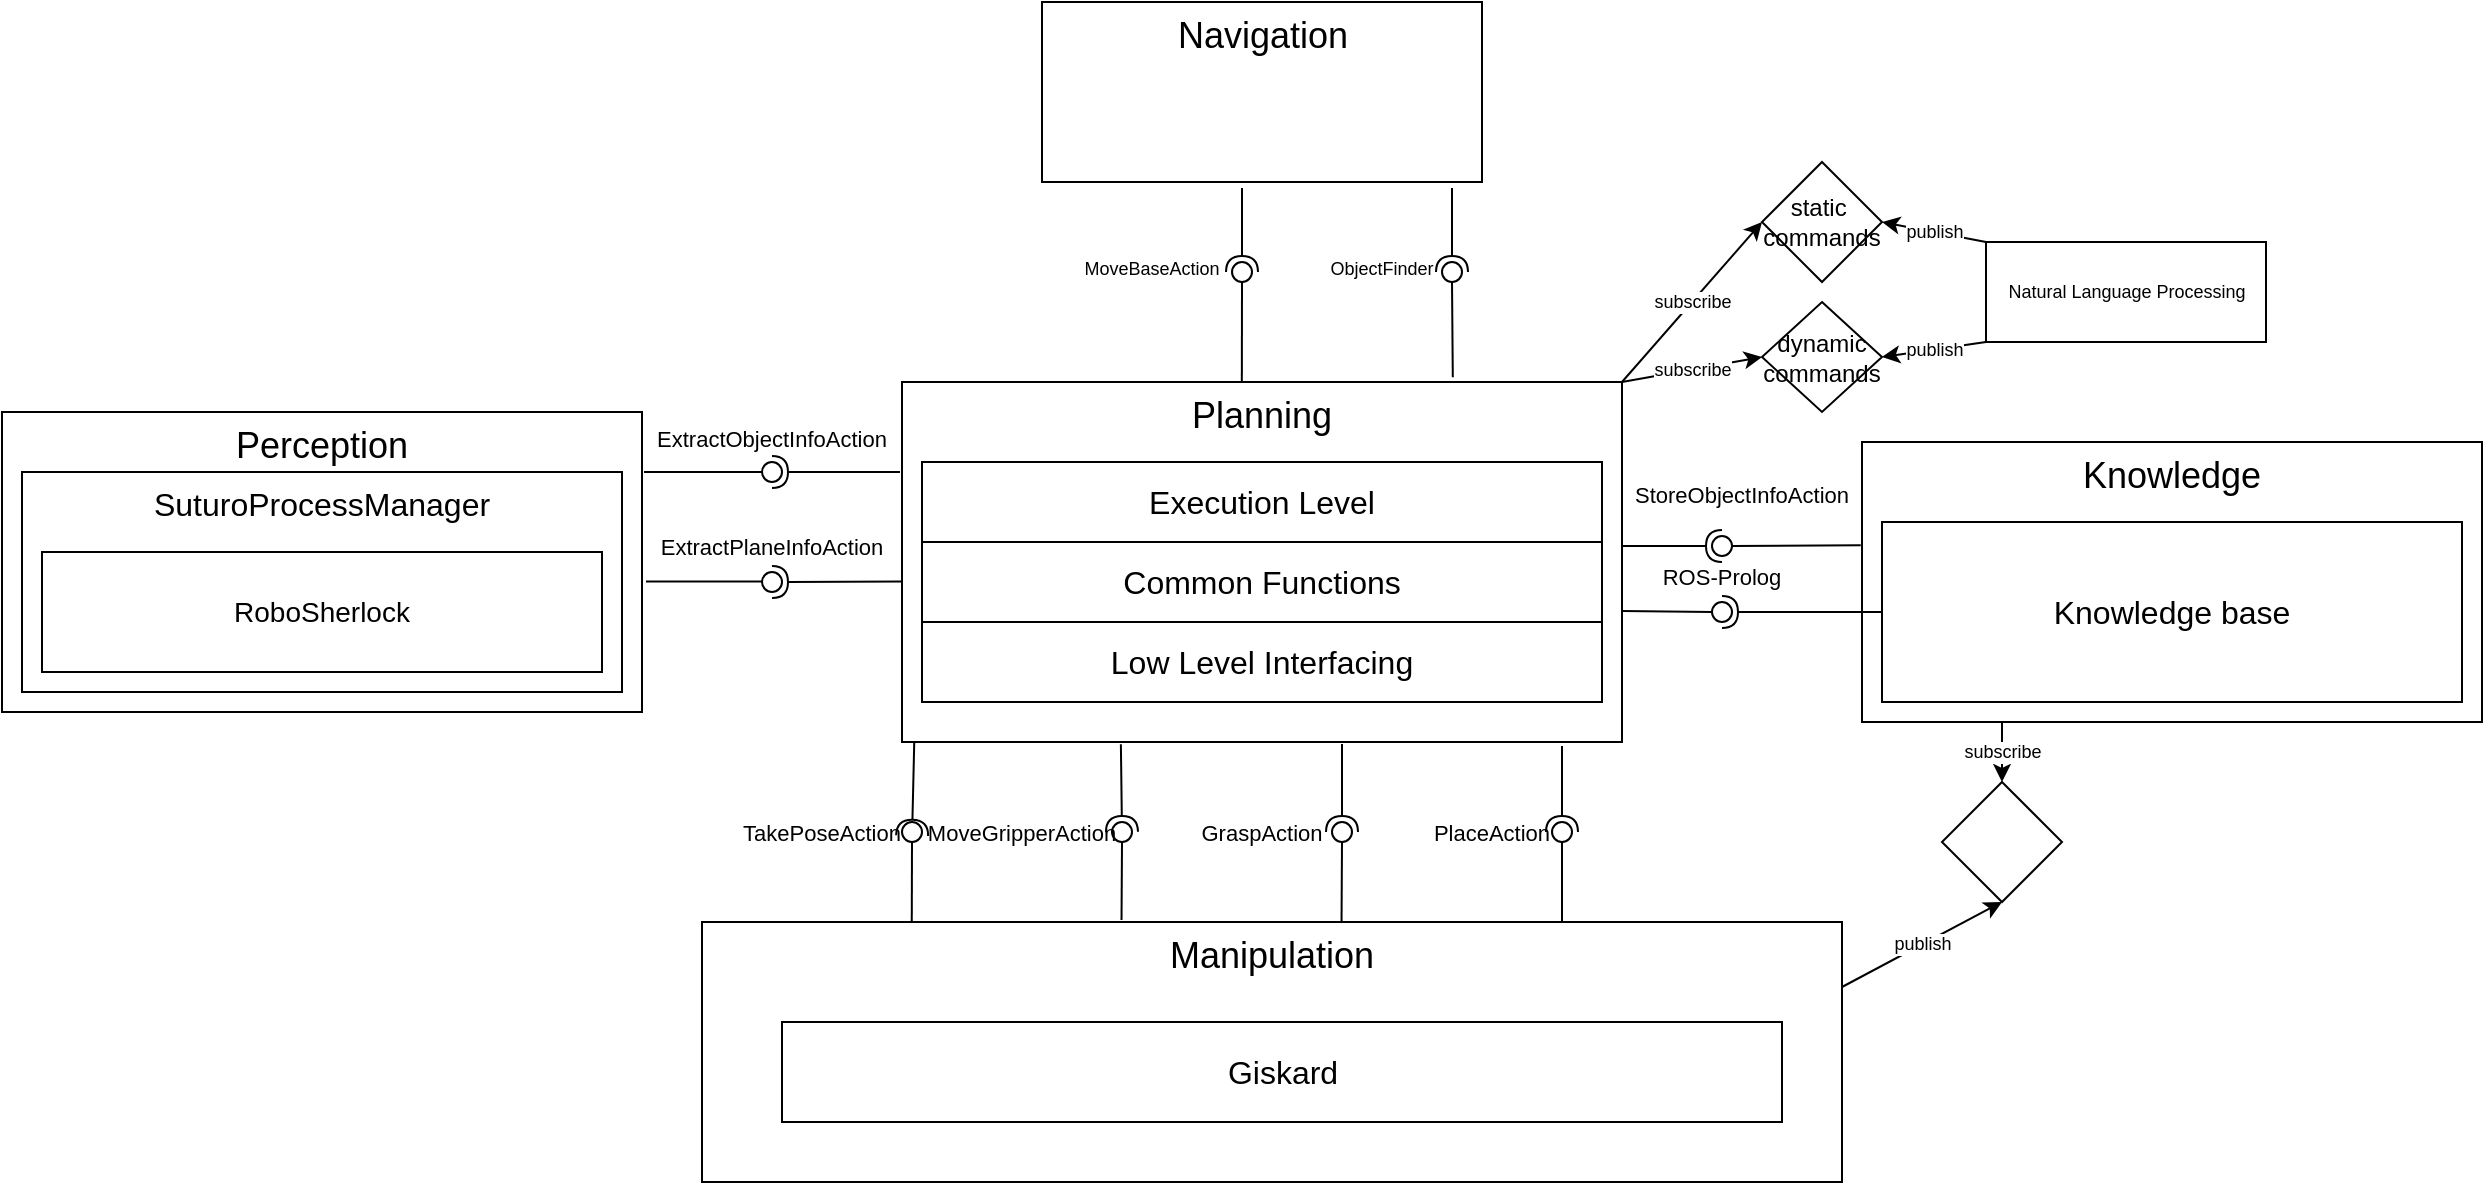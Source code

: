 <mxfile version="13.0.9" type="device"><diagram id="vvG5LwiV5_pR3xNyB0Au" name="Page-1"><mxGraphModel dx="1403" dy="734" grid="1" gridSize="10" guides="1" tooltips="1" connect="1" arrows="1" fold="1" page="1" pageScale="1" pageWidth="827" pageHeight="1169" math="0" shadow="0"><root><mxCell id="0"/><mxCell id="1" parent="0"/><mxCell id="lZyYkLpr1URD2qIBmH75-16" value="" style="group" vertex="1" connectable="0" parent="1"><mxGeometry x="650" y="290" width="360" height="180" as="geometry"/></mxCell><mxCell id="lZyYkLpr1URD2qIBmH75-8" value="&lt;font style=&quot;font-size: 18px&quot;&gt;Planning&lt;/font&gt;" style="rounded=0;whiteSpace=wrap;html=1;verticalAlign=top;" vertex="1" parent="lZyYkLpr1URD2qIBmH75-16"><mxGeometry width="360" height="180" as="geometry"/></mxCell><mxCell id="lZyYkLpr1URD2qIBmH75-12" value="&lt;font style=&quot;font-size: 16px&quot;&gt;Execution Level&lt;/font&gt;" style="rounded=0;whiteSpace=wrap;html=1;" vertex="1" parent="lZyYkLpr1URD2qIBmH75-16"><mxGeometry x="10" y="40" width="340" height="40" as="geometry"/></mxCell><mxCell id="lZyYkLpr1URD2qIBmH75-14" value="&lt;font style=&quot;font-size: 16px&quot;&gt;Low Level Interfacing&lt;/font&gt;" style="rounded=0;whiteSpace=wrap;html=1;" vertex="1" parent="lZyYkLpr1URD2qIBmH75-16"><mxGeometry x="10" y="120" width="340" height="40" as="geometry"/></mxCell><mxCell id="lZyYkLpr1URD2qIBmH75-15" value="&lt;font style=&quot;font-size: 16px&quot;&gt;Common Functions&lt;/font&gt;" style="rounded=0;whiteSpace=wrap;html=1;" vertex="1" parent="lZyYkLpr1URD2qIBmH75-16"><mxGeometry x="10" y="80" width="340" height="40" as="geometry"/></mxCell><mxCell id="lZyYkLpr1URD2qIBmH75-20" value="" style="group" vertex="1" connectable="0" parent="1"><mxGeometry x="200" y="305" width="320" height="150" as="geometry"/></mxCell><mxCell id="lZyYkLpr1URD2qIBmH75-17" value="&lt;font style=&quot;font-size: 18px&quot;&gt;Perception&lt;/font&gt;" style="rounded=0;whiteSpace=wrap;html=1;verticalAlign=top;" vertex="1" parent="lZyYkLpr1URD2qIBmH75-20"><mxGeometry width="320" height="150" as="geometry"/></mxCell><mxCell id="lZyYkLpr1URD2qIBmH75-18" value="&lt;font style=&quot;font-size: 16px&quot;&gt;SuturoProcessManager&lt;/font&gt;" style="rounded=0;whiteSpace=wrap;html=1;verticalAlign=top;" vertex="1" parent="lZyYkLpr1URD2qIBmH75-20"><mxGeometry x="10" y="30" width="300" height="110" as="geometry"/></mxCell><mxCell id="lZyYkLpr1URD2qIBmH75-19" value="&lt;font style=&quot;font-size: 14px&quot;&gt;RoboSherlock&lt;/font&gt;" style="rounded=0;whiteSpace=wrap;html=1;" vertex="1" parent="lZyYkLpr1URD2qIBmH75-20"><mxGeometry x="20" y="70" width="280" height="60" as="geometry"/></mxCell><mxCell id="lZyYkLpr1URD2qIBmH75-23" value="" style="group" vertex="1" connectable="0" parent="1"><mxGeometry x="1130" y="320" width="310" height="150" as="geometry"/></mxCell><mxCell id="lZyYkLpr1URD2qIBmH75-21" value="&lt;font style=&quot;font-size: 18px&quot;&gt;Knowledge&lt;/font&gt;" style="rounded=0;whiteSpace=wrap;html=1;verticalAlign=top;" vertex="1" parent="lZyYkLpr1URD2qIBmH75-23"><mxGeometry width="310" height="140" as="geometry"/></mxCell><mxCell id="lZyYkLpr1URD2qIBmH75-22" value="&lt;font style=&quot;font-size: 16px&quot;&gt;Knowledge base&lt;/font&gt;" style="rounded=0;whiteSpace=wrap;html=1;" vertex="1" parent="lZyYkLpr1URD2qIBmH75-23"><mxGeometry x="10" y="40" width="290" height="90" as="geometry"/></mxCell><mxCell id="lZyYkLpr1URD2qIBmH75-30" value="" style="rounded=0;orthogonalLoop=1;jettySize=auto;html=1;endArrow=none;endFill=0;" edge="1" target="lZyYkLpr1URD2qIBmH75-32" parent="1"><mxGeometry relative="1" as="geometry"><mxPoint x="521" y="335" as="sourcePoint"/></mxGeometry></mxCell><mxCell id="lZyYkLpr1URD2qIBmH75-31" value="" style="rounded=0;orthogonalLoop=1;jettySize=auto;html=1;endArrow=halfCircle;endFill=0;entryX=0.5;entryY=0.5;entryDx=0;entryDy=0;endSize=6;strokeWidth=1;" edge="1" target="lZyYkLpr1URD2qIBmH75-32" parent="1"><mxGeometry relative="1" as="geometry"><mxPoint x="649" y="335" as="sourcePoint"/></mxGeometry></mxCell><mxCell id="lZyYkLpr1URD2qIBmH75-32" value="" style="ellipse;whiteSpace=wrap;html=1;fontFamily=Helvetica;fontSize=12;fontColor=#000000;align=center;strokeColor=#000000;fillColor=#ffffff;points=[];aspect=fixed;resizable=0;" vertex="1" parent="1"><mxGeometry x="580" y="330" width="10" height="10" as="geometry"/></mxCell><mxCell id="lZyYkLpr1URD2qIBmH75-35" value="" style="rounded=0;orthogonalLoop=1;jettySize=auto;html=1;endArrow=none;endFill=0;" edge="1" parent="1"><mxGeometry relative="1" as="geometry"><mxPoint x="522" y="389.8" as="sourcePoint"/><mxPoint x="581" y="389.8" as="targetPoint"/></mxGeometry></mxCell><mxCell id="lZyYkLpr1URD2qIBmH75-37" value="" style="ellipse;whiteSpace=wrap;html=1;fontFamily=Helvetica;fontSize=12;fontColor=#000000;align=center;strokeColor=#000000;fillColor=#ffffff;points=[];aspect=fixed;resizable=0;" vertex="1" parent="1"><mxGeometry x="580" y="385" width="10" height="10" as="geometry"/></mxCell><mxCell id="lZyYkLpr1URD2qIBmH75-38" value="" style="rounded=0;orthogonalLoop=1;jettySize=auto;html=1;endArrow=halfCircle;endFill=0;entryX=0.5;entryY=0.5;entryDx=0;entryDy=0;endSize=6;strokeWidth=1;" edge="1" parent="1" target="lZyYkLpr1URD2qIBmH75-37"><mxGeometry relative="1" as="geometry"><mxPoint x="650" y="389.8" as="sourcePoint"/><mxPoint x="586" y="389.8" as="targetPoint"/></mxGeometry></mxCell><mxCell id="lZyYkLpr1URD2qIBmH75-39" value="ExtractObjectInfoAction" style="text;align=center;fontStyle=0;verticalAlign=middle;spacingLeft=3;spacingRight=3;strokeColor=none;rotatable=0;points=[[0,0.5],[1,0.5]];portConstraint=eastwest;fontSize=11;" vertex="1" parent="1"><mxGeometry x="545" y="305" width="80" height="26" as="geometry"/></mxCell><mxCell id="lZyYkLpr1URD2qIBmH75-40" value="ExtractPlaneInfoAction" style="text;align=center;fontStyle=0;verticalAlign=middle;spacingLeft=3;spacingRight=3;strokeColor=none;rotatable=0;points=[[0,0.5],[1,0.5]];portConstraint=eastwest;fontSize=11;" vertex="1" parent="1"><mxGeometry x="545" y="359" width="80" height="26" as="geometry"/></mxCell><mxCell id="lZyYkLpr1URD2qIBmH75-42" value="" style="rounded=0;orthogonalLoop=1;jettySize=auto;html=1;endArrow=none;endFill=0;fontSize=10;exitX=-0.002;exitY=0.369;exitDx=0;exitDy=0;exitPerimeter=0;" edge="1" target="lZyYkLpr1URD2qIBmH75-44" parent="1" source="lZyYkLpr1URD2qIBmH75-21"><mxGeometry relative="1" as="geometry"><mxPoint x="1040" y="372" as="sourcePoint"/></mxGeometry></mxCell><mxCell id="lZyYkLpr1URD2qIBmH75-43" value="" style="rounded=0;orthogonalLoop=1;jettySize=auto;html=1;endArrow=halfCircle;endFill=0;entryX=0.5;entryY=0.5;entryDx=0;entryDy=0;endSize=6;strokeWidth=1;fontSize=10;" edge="1" target="lZyYkLpr1URD2qIBmH75-44" parent="1"><mxGeometry relative="1" as="geometry"><mxPoint x="1010" y="372" as="sourcePoint"/></mxGeometry></mxCell><mxCell id="lZyYkLpr1URD2qIBmH75-44" value="" style="ellipse;whiteSpace=wrap;html=1;fontFamily=Helvetica;fontSize=12;fontColor=#000000;align=center;strokeColor=#000000;fillColor=#ffffff;points=[];aspect=fixed;resizable=0;" vertex="1" parent="1"><mxGeometry x="1055" y="367" width="10" height="10" as="geometry"/></mxCell><mxCell id="lZyYkLpr1URD2qIBmH75-45" value="StoreObjectInfoAction" style="text;align=center;fontStyle=0;verticalAlign=middle;spacingLeft=3;spacingRight=3;strokeColor=none;rotatable=0;points=[[0,0.5],[1,0.5]];portConstraint=eastwest;fontSize=11;" vertex="1" parent="1"><mxGeometry x="1030" y="333" width="80" height="26" as="geometry"/></mxCell><mxCell id="lZyYkLpr1URD2qIBmH75-47" value="" style="rounded=0;orthogonalLoop=1;jettySize=auto;html=1;endArrow=none;endFill=0;fontSize=9;exitX=1;exitY=0.636;exitDx=0;exitDy=0;exitPerimeter=0;" edge="1" target="lZyYkLpr1URD2qIBmH75-49" parent="1" source="lZyYkLpr1URD2qIBmH75-8"><mxGeometry relative="1" as="geometry"><mxPoint x="1013" y="405" as="sourcePoint"/></mxGeometry></mxCell><mxCell id="lZyYkLpr1URD2qIBmH75-48" value="" style="rounded=0;orthogonalLoop=1;jettySize=auto;html=1;endArrow=halfCircle;endFill=0;entryX=0.5;entryY=0.5;entryDx=0;entryDy=0;endSize=6;strokeWidth=1;fontSize=9;exitX=0;exitY=0.5;exitDx=0;exitDy=0;" edge="1" target="lZyYkLpr1URD2qIBmH75-49" parent="1" source="lZyYkLpr1URD2qIBmH75-22"><mxGeometry relative="1" as="geometry"><mxPoint x="1105" y="405" as="sourcePoint"/></mxGeometry></mxCell><mxCell id="lZyYkLpr1URD2qIBmH75-49" value="" style="ellipse;whiteSpace=wrap;html=1;fontFamily=Helvetica;fontSize=12;fontColor=#000000;align=center;strokeColor=#000000;fillColor=#ffffff;points=[];aspect=fixed;resizable=0;" vertex="1" parent="1"><mxGeometry x="1055" y="400" width="10" height="10" as="geometry"/></mxCell><mxCell id="lZyYkLpr1URD2qIBmH75-51" value="ROS-Prolog" style="text;align=center;fontStyle=0;verticalAlign=middle;spacingLeft=3;spacingRight=3;strokeColor=none;rotatable=0;points=[[0,0.5],[1,0.5]];portConstraint=eastwest;fontSize=11;" vertex="1" parent="1"><mxGeometry x="1020" y="374" width="80" height="26" as="geometry"/></mxCell><mxCell id="lZyYkLpr1URD2qIBmH75-52" value="Natural Language Processing" style="html=1;fontSize=9;" vertex="1" parent="1"><mxGeometry x="1192" y="220" width="140" height="50" as="geometry"/></mxCell><mxCell id="lZyYkLpr1URD2qIBmH75-53" value="static&amp;nbsp;&lt;br style=&quot;font-size: 12px;&quot;&gt;commands" style="rhombus;whiteSpace=wrap;html=1;fontSize=12;" vertex="1" parent="1"><mxGeometry x="1080" y="180" width="60" height="60" as="geometry"/></mxCell><mxCell id="lZyYkLpr1URD2qIBmH75-54" value="dynamic commands" style="rhombus;whiteSpace=wrap;html=1;fontSize=12;" vertex="1" parent="1"><mxGeometry x="1080" y="250" width="60" height="55" as="geometry"/></mxCell><mxCell id="lZyYkLpr1URD2qIBmH75-55" value="publish" style="endArrow=classic;html=1;fontSize=9;entryX=1;entryY=0.5;entryDx=0;entryDy=0;exitX=0;exitY=0;exitDx=0;exitDy=0;" edge="1" parent="1" source="lZyYkLpr1URD2qIBmH75-52" target="lZyYkLpr1URD2qIBmH75-53"><mxGeometry width="50" height="50" relative="1" as="geometry"><mxPoint x="1180" y="270" as="sourcePoint"/><mxPoint x="1230" y="220" as="targetPoint"/></mxGeometry></mxCell><mxCell id="lZyYkLpr1URD2qIBmH75-56" value="publish" style="endArrow=classic;html=1;fontSize=9;entryX=1;entryY=0.5;entryDx=0;entryDy=0;exitX=0;exitY=1;exitDx=0;exitDy=0;" edge="1" parent="1" source="lZyYkLpr1URD2qIBmH75-52" target="lZyYkLpr1URD2qIBmH75-54"><mxGeometry width="50" height="50" relative="1" as="geometry"><mxPoint x="1202" y="250" as="sourcePoint"/><mxPoint x="1180" y="220" as="targetPoint"/></mxGeometry></mxCell><mxCell id="lZyYkLpr1URD2qIBmH75-57" value="subscribe" style="endArrow=classic;html=1;fontSize=9;entryX=0;entryY=0.5;entryDx=0;entryDy=0;exitX=1;exitY=0;exitDx=0;exitDy=0;" edge="1" parent="1" source="lZyYkLpr1URD2qIBmH75-8" target="lZyYkLpr1URD2qIBmH75-53"><mxGeometry width="50" height="50" relative="1" as="geometry"><mxPoint x="1000" y="260" as="sourcePoint"/><mxPoint x="1050" y="210" as="targetPoint"/></mxGeometry></mxCell><mxCell id="lZyYkLpr1URD2qIBmH75-58" value="subscribe" style="endArrow=classic;html=1;fontSize=9;entryX=0;entryY=0.5;entryDx=0;entryDy=0;exitX=1;exitY=0;exitDx=0;exitDy=0;" edge="1" parent="1" source="lZyYkLpr1URD2qIBmH75-8" target="lZyYkLpr1URD2qIBmH75-54"><mxGeometry width="50" height="50" relative="1" as="geometry"><mxPoint x="1030" y="320" as="sourcePoint"/><mxPoint x="1080" y="270" as="targetPoint"/></mxGeometry></mxCell><mxCell id="lZyYkLpr1URD2qIBmH75-60" value="" style="rounded=0;orthogonalLoop=1;jettySize=auto;html=1;endArrow=none;endFill=0;fontSize=12;exitX=0.184;exitY=0.011;exitDx=0;exitDy=0;exitPerimeter=0;" edge="1" target="lZyYkLpr1URD2qIBmH75-62" parent="1" source="lZyYkLpr1URD2qIBmH75-59"><mxGeometry relative="1" as="geometry"><mxPoint x="654.24" y="470" as="sourcePoint"/></mxGeometry></mxCell><mxCell id="lZyYkLpr1URD2qIBmH75-61" value="" style="rounded=0;orthogonalLoop=1;jettySize=auto;html=1;endArrow=halfCircle;endFill=0;endSize=6;strokeWidth=1;fontSize=12;exitX=0.017;exitY=1.001;exitDx=0;exitDy=0;exitPerimeter=0;" edge="1" parent="1" source="lZyYkLpr1URD2qIBmH75-8"><mxGeometry relative="1" as="geometry"><mxPoint x="680" y="540" as="sourcePoint"/><mxPoint x="655.04" y="516.82" as="targetPoint"/></mxGeometry></mxCell><mxCell id="lZyYkLpr1URD2qIBmH75-62" value="" style="ellipse;whiteSpace=wrap;html=1;fontFamily=Helvetica;fontSize=12;fontColor=#000000;align=center;strokeColor=#000000;fillColor=#ffffff;points=[];aspect=fixed;resizable=0;" vertex="1" parent="1"><mxGeometry x="650" y="510" width="10" height="10" as="geometry"/></mxCell><mxCell id="lZyYkLpr1URD2qIBmH75-63" value="" style="rounded=0;orthogonalLoop=1;jettySize=auto;html=1;endArrow=none;endFill=0;fontSize=12;exitX=0.368;exitY=-0.008;exitDx=0;exitDy=0;exitPerimeter=0;" edge="1" target="lZyYkLpr1URD2qIBmH75-65" parent="1" source="lZyYkLpr1URD2qIBmH75-59"><mxGeometry relative="1" as="geometry"><mxPoint x="740" y="515" as="sourcePoint"/></mxGeometry></mxCell><mxCell id="lZyYkLpr1URD2qIBmH75-64" value="" style="rounded=0;orthogonalLoop=1;jettySize=auto;html=1;endArrow=halfCircle;endFill=0;entryX=0.5;entryY=0.5;entryDx=0;entryDy=0;endSize=6;strokeWidth=1;fontSize=12;exitX=0.304;exitY=1.006;exitDx=0;exitDy=0;exitPerimeter=0;" edge="1" target="lZyYkLpr1URD2qIBmH75-65" parent="1" source="lZyYkLpr1URD2qIBmH75-8"><mxGeometry relative="1" as="geometry"><mxPoint x="760" y="473" as="sourcePoint"/></mxGeometry></mxCell><mxCell id="lZyYkLpr1URD2qIBmH75-65" value="" style="ellipse;whiteSpace=wrap;html=1;fontFamily=Helvetica;fontSize=12;fontColor=#000000;align=center;strokeColor=#000000;fillColor=#ffffff;points=[];aspect=fixed;resizable=0;" vertex="1" parent="1"><mxGeometry x="755" y="510" width="10" height="10" as="geometry"/></mxCell><mxCell id="lZyYkLpr1URD2qIBmH75-66" value="" style="rounded=0;orthogonalLoop=1;jettySize=auto;html=1;endArrow=none;endFill=0;fontSize=12;exitX=0.561;exitY=0;exitDx=0;exitDy=0;exitPerimeter=0;" edge="1" target="lZyYkLpr1URD2qIBmH75-68" parent="1" source="lZyYkLpr1URD2qIBmH75-59"><mxGeometry relative="1" as="geometry"><mxPoint x="850" y="515" as="sourcePoint"/></mxGeometry></mxCell><mxCell id="lZyYkLpr1URD2qIBmH75-67" value="" style="rounded=0;orthogonalLoop=1;jettySize=auto;html=1;endArrow=halfCircle;endFill=0;entryX=0.5;entryY=0.5;entryDx=0;entryDy=0;endSize=6;strokeWidth=1;fontSize=12;" edge="1" target="lZyYkLpr1URD2qIBmH75-68" parent="1"><mxGeometry relative="1" as="geometry"><mxPoint x="870" y="471" as="sourcePoint"/></mxGeometry></mxCell><mxCell id="lZyYkLpr1URD2qIBmH75-68" value="" style="ellipse;whiteSpace=wrap;html=1;fontFamily=Helvetica;fontSize=12;fontColor=#000000;align=center;strokeColor=#000000;fillColor=#ffffff;points=[];aspect=fixed;resizable=0;" vertex="1" parent="1"><mxGeometry x="865" y="510" width="10" height="10" as="geometry"/></mxCell><mxCell id="lZyYkLpr1URD2qIBmH75-69" value="" style="rounded=0;orthogonalLoop=1;jettySize=auto;html=1;endArrow=none;endFill=0;fontSize=12;" edge="1" target="lZyYkLpr1URD2qIBmH75-71" parent="1"><mxGeometry relative="1" as="geometry"><mxPoint x="980" y="561" as="sourcePoint"/></mxGeometry></mxCell><mxCell id="lZyYkLpr1URD2qIBmH75-70" value="" style="rounded=0;orthogonalLoop=1;jettySize=auto;html=1;endArrow=halfCircle;endFill=0;entryX=0.5;entryY=0.5;entryDx=0;entryDy=0;endSize=6;strokeWidth=1;fontSize=12;" edge="1" target="lZyYkLpr1URD2qIBmH75-71" parent="1"><mxGeometry relative="1" as="geometry"><mxPoint x="980" y="472" as="sourcePoint"/></mxGeometry></mxCell><mxCell id="lZyYkLpr1URD2qIBmH75-71" value="" style="ellipse;whiteSpace=wrap;html=1;fontFamily=Helvetica;fontSize=12;fontColor=#000000;align=center;strokeColor=#000000;fillColor=#ffffff;points=[];aspect=fixed;resizable=0;" vertex="1" parent="1"><mxGeometry x="975" y="510" width="10" height="10" as="geometry"/></mxCell><mxCell id="lZyYkLpr1URD2qIBmH75-72" value="TakePoseAction" style="text;align=center;fontStyle=0;verticalAlign=middle;spacingLeft=3;spacingRight=3;strokeColor=none;rotatable=0;points=[[0,0.5],[1,0.5]];portConstraint=eastwest;fontSize=11;" vertex="1" parent="1"><mxGeometry x="570" y="502" width="80" height="26" as="geometry"/></mxCell><mxCell id="lZyYkLpr1URD2qIBmH75-73" value="MoveGripperAction" style="text;align=center;fontStyle=0;verticalAlign=middle;spacingLeft=3;spacingRight=3;strokeColor=none;rotatable=0;points=[[0,0.5],[1,0.5]];portConstraint=eastwest;fontSize=11;" vertex="1" parent="1"><mxGeometry x="670" y="502" width="80" height="26" as="geometry"/></mxCell><mxCell id="lZyYkLpr1URD2qIBmH75-74" value="GraspAction" style="text;align=center;fontStyle=0;verticalAlign=middle;spacingLeft=3;spacingRight=3;strokeColor=none;rotatable=0;points=[[0,0.5],[1,0.5]];portConstraint=eastwest;fontSize=11;" vertex="1" parent="1"><mxGeometry x="790" y="502" width="80" height="26" as="geometry"/></mxCell><mxCell id="lZyYkLpr1URD2qIBmH75-75" value="PlaceAction" style="text;align=center;fontStyle=0;verticalAlign=middle;spacingLeft=3;spacingRight=3;strokeColor=none;rotatable=0;points=[[0,0.5],[1,0.5]];portConstraint=eastwest;fontSize=11;" vertex="1" parent="1"><mxGeometry x="905" y="502" width="80" height="26" as="geometry"/></mxCell><mxCell id="lZyYkLpr1URD2qIBmH75-77" value="" style="group" vertex="1" connectable="0" parent="1"><mxGeometry x="550" y="560" width="570" height="130" as="geometry"/></mxCell><mxCell id="lZyYkLpr1URD2qIBmH75-59" value="&lt;font style=&quot;font-size: 18px&quot;&gt;Manipulation&lt;/font&gt;" style="rounded=0;whiteSpace=wrap;html=1;fontSize=12;verticalAlign=top;" vertex="1" parent="lZyYkLpr1URD2qIBmH75-77"><mxGeometry width="570" height="130" as="geometry"/></mxCell><mxCell id="lZyYkLpr1URD2qIBmH75-76" value="&lt;font style=&quot;font-size: 16px&quot;&gt;Giskard&lt;/font&gt;" style="html=1;fontSize=12;" vertex="1" parent="lZyYkLpr1URD2qIBmH75-77"><mxGeometry x="40" y="50" width="500" height="50" as="geometry"/></mxCell><mxCell id="lZyYkLpr1URD2qIBmH75-78" value="&lt;font style=&quot;font-size: 18px&quot;&gt;Navigation&lt;/font&gt;" style="html=1;fontSize=12;verticalAlign=top;" vertex="1" parent="1"><mxGeometry x="720" y="100" width="220" height="90" as="geometry"/></mxCell><mxCell id="lZyYkLpr1URD2qIBmH75-79" value="" style="rounded=0;orthogonalLoop=1;jettySize=auto;html=1;endArrow=none;endFill=0;fontSize=12;exitX=0.472;exitY=0;exitDx=0;exitDy=0;exitPerimeter=0;" edge="1" target="lZyYkLpr1URD2qIBmH75-81" parent="1" source="lZyYkLpr1URD2qIBmH75-8"><mxGeometry relative="1" as="geometry"><mxPoint x="800" y="235" as="sourcePoint"/></mxGeometry></mxCell><mxCell id="lZyYkLpr1URD2qIBmH75-80" value="" style="rounded=0;orthogonalLoop=1;jettySize=auto;html=1;endArrow=halfCircle;endFill=0;entryX=0.5;entryY=0.5;entryDx=0;entryDy=0;endSize=6;strokeWidth=1;fontSize=12;" edge="1" target="lZyYkLpr1URD2qIBmH75-81" parent="1"><mxGeometry relative="1" as="geometry"><mxPoint x="820" y="193" as="sourcePoint"/></mxGeometry></mxCell><mxCell id="lZyYkLpr1URD2qIBmH75-81" value="" style="ellipse;whiteSpace=wrap;html=1;fontFamily=Helvetica;fontSize=12;fontColor=#000000;align=center;strokeColor=#000000;fillColor=#ffffff;points=[];aspect=fixed;resizable=0;" vertex="1" parent="1"><mxGeometry x="815" y="230" width="10" height="10" as="geometry"/></mxCell><mxCell id="lZyYkLpr1URD2qIBmH75-83" value="MoveBaseAction" style="text;align=center;fontStyle=0;verticalAlign=middle;spacingLeft=3;spacingRight=3;strokeColor=none;rotatable=0;points=[[0,0.5],[1,0.5]];portConstraint=eastwest;fontSize=9;" vertex="1" parent="1"><mxGeometry x="735" y="220" width="80" height="26" as="geometry"/></mxCell><mxCell id="lZyYkLpr1URD2qIBmH75-84" value="" style="rounded=0;orthogonalLoop=1;jettySize=auto;html=1;endArrow=none;endFill=0;fontSize=12;exitX=0.765;exitY=-0.013;exitDx=0;exitDy=0;exitPerimeter=0;" edge="1" target="lZyYkLpr1URD2qIBmH75-86" parent="1" source="lZyYkLpr1URD2qIBmH75-8"><mxGeometry relative="1" as="geometry"><mxPoint x="905" y="235" as="sourcePoint"/></mxGeometry></mxCell><mxCell id="lZyYkLpr1URD2qIBmH75-85" value="" style="rounded=0;orthogonalLoop=1;jettySize=auto;html=1;endArrow=halfCircle;endFill=0;entryX=0.5;entryY=0.5;entryDx=0;entryDy=0;endSize=6;strokeWidth=1;fontSize=12;" edge="1" target="lZyYkLpr1URD2qIBmH75-86" parent="1"><mxGeometry relative="1" as="geometry"><mxPoint x="925" y="193" as="sourcePoint"/></mxGeometry></mxCell><mxCell id="lZyYkLpr1URD2qIBmH75-86" value="" style="ellipse;whiteSpace=wrap;html=1;fontFamily=Helvetica;fontSize=12;fontColor=#000000;align=center;strokeColor=#000000;fillColor=#ffffff;points=[];aspect=fixed;resizable=0;" vertex="1" parent="1"><mxGeometry x="920" y="230" width="10" height="10" as="geometry"/></mxCell><mxCell id="lZyYkLpr1URD2qIBmH75-87" value="ObjectFinder" style="text;align=center;fontStyle=0;verticalAlign=middle;spacingLeft=3;spacingRight=3;strokeColor=none;rotatable=0;points=[[0,0.5],[1,0.5]];portConstraint=eastwest;fontSize=9;" vertex="1" parent="1"><mxGeometry x="850" y="220" width="80" height="26" as="geometry"/></mxCell><mxCell id="lZyYkLpr1URD2qIBmH75-91" value="" style="rhombus;whiteSpace=wrap;html=1;fontSize=9;" vertex="1" parent="1"><mxGeometry x="1170" y="490" width="60" height="60" as="geometry"/></mxCell><mxCell id="lZyYkLpr1URD2qIBmH75-92" value="subscribe" style="endArrow=classic;html=1;fontSize=9;entryX=0.5;entryY=0;entryDx=0;entryDy=0;" edge="1" parent="1" target="lZyYkLpr1URD2qIBmH75-91"><mxGeometry width="50" height="50" relative="1" as="geometry"><mxPoint x="1200" y="460" as="sourcePoint"/><mxPoint x="1090" y="287.5" as="targetPoint"/></mxGeometry></mxCell><mxCell id="lZyYkLpr1URD2qIBmH75-93" value="publish" style="endArrow=classic;html=1;fontSize=9;entryX=0.5;entryY=1;entryDx=0;entryDy=0;exitX=1;exitY=0.25;exitDx=0;exitDy=0;" edge="1" parent="1" source="lZyYkLpr1URD2qIBmH75-59" target="lZyYkLpr1URD2qIBmH75-91"><mxGeometry width="50" height="50" relative="1" as="geometry"><mxPoint x="1202" y="280" as="sourcePoint"/><mxPoint x="1150" y="287.5" as="targetPoint"/></mxGeometry></mxCell></root></mxGraphModel></diagram></mxfile>
